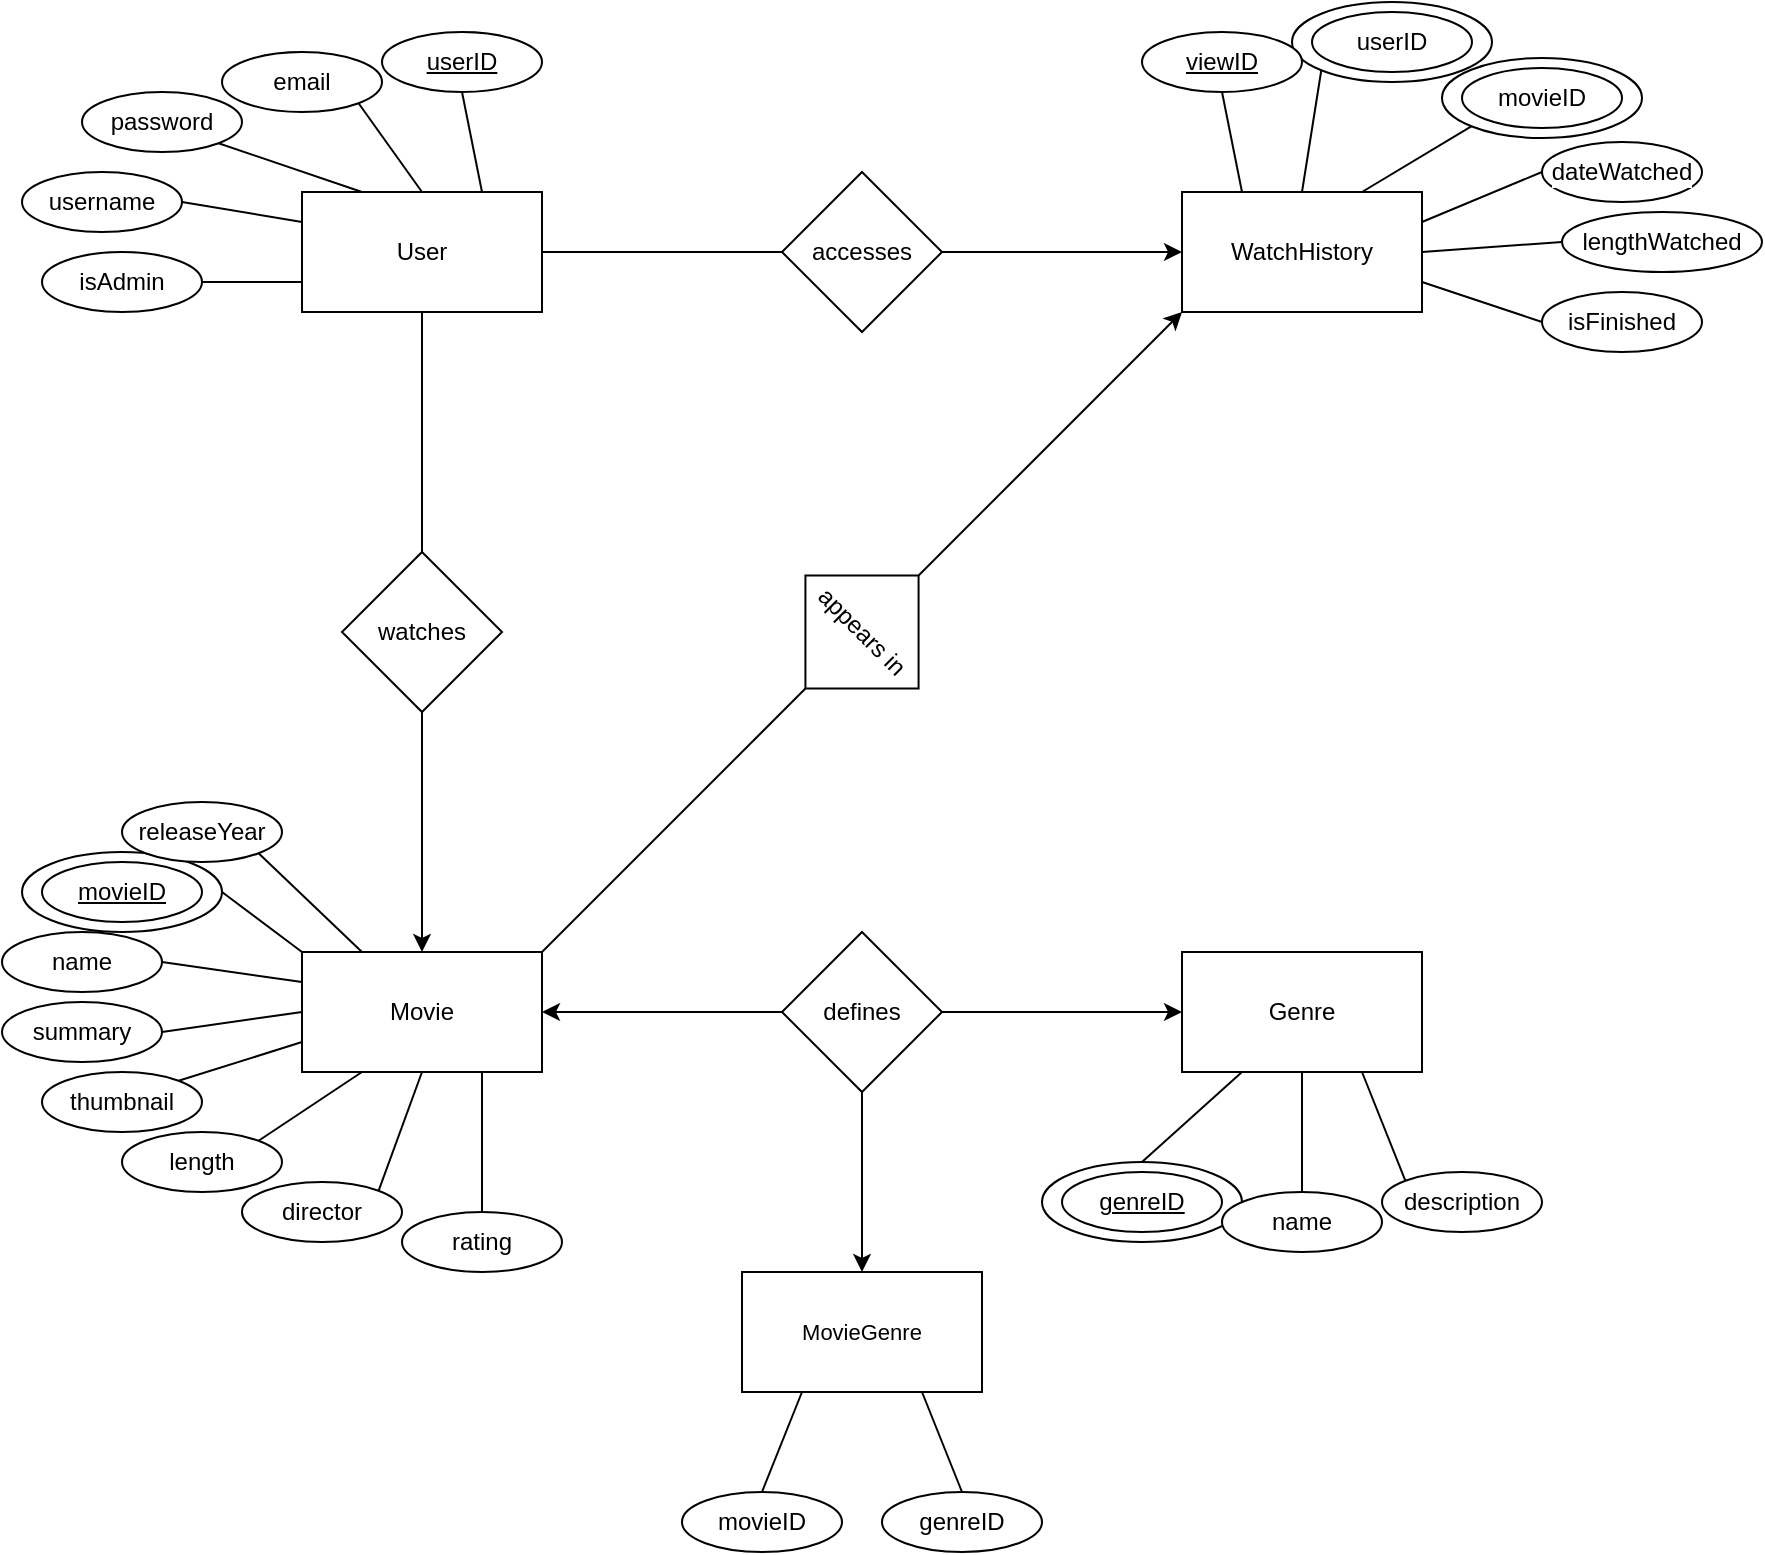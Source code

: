 <mxfile version="26.2.10">
  <diagram name="Page-1" id="SJn_idnGUMeTcrl6Irgf">
    <mxGraphModel dx="1228" dy="662" grid="1" gridSize="10" guides="1" tooltips="1" connect="1" arrows="1" fold="1" page="1" pageScale="1" pageWidth="850" pageHeight="1100" math="0" shadow="0">
      <root>
        <mxCell id="0" />
        <mxCell id="1" parent="0" />
        <mxCell id="cjGsYmpgyJE01i0ZJRMN-75" value="" style="ellipse;whiteSpace=wrap;html=1;strokeColor=default;align=center;verticalAlign=middle;fontFamily=Helvetica;fontSize=12;fontColor=default;fillColor=default;labelBackgroundColor=default;" vertex="1" parent="1">
          <mxGeometry x="810" y="113" width="100" height="40" as="geometry" />
        </mxCell>
        <mxCell id="cjGsYmpgyJE01i0ZJRMN-74" value="" style="ellipse;whiteSpace=wrap;html=1;strokeColor=default;align=center;verticalAlign=middle;fontFamily=Helvetica;fontSize=12;fontColor=default;fillColor=default;labelBackgroundColor=default;" vertex="1" parent="1">
          <mxGeometry x="735" y="85" width="100" height="40" as="geometry" />
        </mxCell>
        <mxCell id="cjGsYmpgyJE01i0ZJRMN-72" value="" style="ellipse;whiteSpace=wrap;html=1;strokeColor=default;align=center;verticalAlign=middle;fontFamily=Helvetica;fontSize=12;fontColor=default;fillColor=default;labelBackgroundColor=default;" vertex="1" parent="1">
          <mxGeometry x="610" y="665" width="100" height="40" as="geometry" />
        </mxCell>
        <mxCell id="cjGsYmpgyJE01i0ZJRMN-71" value="" style="ellipse;whiteSpace=wrap;html=1;strokeColor=default;align=center;verticalAlign=middle;fontFamily=Helvetica;fontSize=12;fontColor=default;fillColor=default;labelBackgroundColor=default;" vertex="1" parent="1">
          <mxGeometry x="100" y="510" width="100" height="40" as="geometry" />
        </mxCell>
        <mxCell id="cjGsYmpgyJE01i0ZJRMN-10" style="edgeStyle=orthogonalEdgeStyle;rounded=0;orthogonalLoop=1;jettySize=auto;html=1;exitX=0.5;exitY=1;exitDx=0;exitDy=0;entryX=0.5;entryY=0;entryDx=0;entryDy=0;endArrow=none;startFill=0;" edge="1" parent="1" source="cjGsYmpgyJE01i0ZJRMN-3" target="cjGsYmpgyJE01i0ZJRMN-7">
          <mxGeometry relative="1" as="geometry" />
        </mxCell>
        <mxCell id="cjGsYmpgyJE01i0ZJRMN-12" style="edgeStyle=orthogonalEdgeStyle;rounded=0;orthogonalLoop=1;jettySize=auto;html=1;exitX=1;exitY=0.5;exitDx=0;exitDy=0;entryX=0;entryY=0.5;entryDx=0;entryDy=0;endArrow=none;startFill=0;" edge="1" parent="1" source="cjGsYmpgyJE01i0ZJRMN-3" target="cjGsYmpgyJE01i0ZJRMN-8">
          <mxGeometry relative="1" as="geometry" />
        </mxCell>
        <mxCell id="cjGsYmpgyJE01i0ZJRMN-25" style="rounded=0;orthogonalLoop=1;jettySize=auto;html=1;exitX=0.75;exitY=0;exitDx=0;exitDy=0;entryX=0.5;entryY=1;entryDx=0;entryDy=0;endArrow=none;startFill=0;" edge="1" parent="1" source="cjGsYmpgyJE01i0ZJRMN-3" target="cjGsYmpgyJE01i0ZJRMN-20">
          <mxGeometry relative="1" as="geometry" />
        </mxCell>
        <mxCell id="cjGsYmpgyJE01i0ZJRMN-26" style="edgeStyle=none;shape=connector;rounded=0;orthogonalLoop=1;jettySize=auto;html=1;exitX=0.5;exitY=0;exitDx=0;exitDy=0;entryX=1;entryY=1;entryDx=0;entryDy=0;strokeColor=default;align=center;verticalAlign=middle;fontFamily=Helvetica;fontSize=11;fontColor=default;labelBackgroundColor=default;startFill=0;endArrow=none;" edge="1" parent="1" source="cjGsYmpgyJE01i0ZJRMN-3" target="cjGsYmpgyJE01i0ZJRMN-21">
          <mxGeometry relative="1" as="geometry" />
        </mxCell>
        <mxCell id="cjGsYmpgyJE01i0ZJRMN-27" style="edgeStyle=none;shape=connector;rounded=0;orthogonalLoop=1;jettySize=auto;html=1;exitX=0.25;exitY=0;exitDx=0;exitDy=0;entryX=1;entryY=1;entryDx=0;entryDy=0;strokeColor=default;align=center;verticalAlign=middle;fontFamily=Helvetica;fontSize=11;fontColor=default;labelBackgroundColor=default;startFill=0;endArrow=none;" edge="1" parent="1" source="cjGsYmpgyJE01i0ZJRMN-3" target="cjGsYmpgyJE01i0ZJRMN-22">
          <mxGeometry relative="1" as="geometry" />
        </mxCell>
        <mxCell id="cjGsYmpgyJE01i0ZJRMN-28" style="edgeStyle=none;shape=connector;rounded=0;orthogonalLoop=1;jettySize=auto;html=1;exitX=0;exitY=0.25;exitDx=0;exitDy=0;entryX=1;entryY=0.5;entryDx=0;entryDy=0;strokeColor=default;align=center;verticalAlign=middle;fontFamily=Helvetica;fontSize=11;fontColor=default;labelBackgroundColor=default;startFill=0;endArrow=none;" edge="1" parent="1" source="cjGsYmpgyJE01i0ZJRMN-3" target="cjGsYmpgyJE01i0ZJRMN-23">
          <mxGeometry relative="1" as="geometry" />
        </mxCell>
        <mxCell id="cjGsYmpgyJE01i0ZJRMN-29" style="edgeStyle=none;shape=connector;rounded=0;orthogonalLoop=1;jettySize=auto;html=1;exitX=0;exitY=0.75;exitDx=0;exitDy=0;entryX=1;entryY=0.5;entryDx=0;entryDy=0;strokeColor=default;align=center;verticalAlign=middle;fontFamily=Helvetica;fontSize=11;fontColor=default;labelBackgroundColor=default;startFill=0;endArrow=none;" edge="1" parent="1" source="cjGsYmpgyJE01i0ZJRMN-3" target="cjGsYmpgyJE01i0ZJRMN-24">
          <mxGeometry relative="1" as="geometry" />
        </mxCell>
        <mxCell id="cjGsYmpgyJE01i0ZJRMN-3" value="User" style="rounded=0;whiteSpace=wrap;html=1;" vertex="1" parent="1">
          <mxGeometry x="240" y="180" width="120" height="60" as="geometry" />
        </mxCell>
        <mxCell id="cjGsYmpgyJE01i0ZJRMN-18" style="rounded=0;orthogonalLoop=1;jettySize=auto;html=1;exitX=1;exitY=0;exitDx=0;exitDy=0;entryX=0.5;entryY=1;entryDx=0;entryDy=0;endArrow=none;startFill=0;" edge="1" parent="1" source="cjGsYmpgyJE01i0ZJRMN-4" target="cjGsYmpgyJE01i0ZJRMN-17">
          <mxGeometry relative="1" as="geometry" />
        </mxCell>
        <mxCell id="cjGsYmpgyJE01i0ZJRMN-38" style="edgeStyle=none;shape=connector;rounded=0;orthogonalLoop=1;jettySize=auto;html=1;exitX=0.25;exitY=0;exitDx=0;exitDy=0;entryX=1;entryY=1;entryDx=0;entryDy=0;strokeColor=default;align=center;verticalAlign=middle;fontFamily=Helvetica;fontSize=11;fontColor=default;labelBackgroundColor=default;startFill=0;endArrow=none;" edge="1" parent="1" source="cjGsYmpgyJE01i0ZJRMN-4" target="cjGsYmpgyJE01i0ZJRMN-34">
          <mxGeometry relative="1" as="geometry" />
        </mxCell>
        <mxCell id="cjGsYmpgyJE01i0ZJRMN-39" style="edgeStyle=none;shape=connector;rounded=0;orthogonalLoop=1;jettySize=auto;html=1;exitX=0;exitY=0;exitDx=0;exitDy=0;strokeColor=default;align=center;verticalAlign=middle;fontFamily=Helvetica;fontSize=11;fontColor=default;labelBackgroundColor=default;startFill=0;endArrow=none;" edge="1" parent="1" source="cjGsYmpgyJE01i0ZJRMN-4">
          <mxGeometry relative="1" as="geometry">
            <mxPoint x="200" y="530" as="targetPoint" />
          </mxGeometry>
        </mxCell>
        <mxCell id="cjGsYmpgyJE01i0ZJRMN-40" style="edgeStyle=none;shape=connector;rounded=0;orthogonalLoop=1;jettySize=auto;html=1;exitX=0;exitY=0.25;exitDx=0;exitDy=0;entryX=1;entryY=0.5;entryDx=0;entryDy=0;strokeColor=default;align=center;verticalAlign=middle;fontFamily=Helvetica;fontSize=11;fontColor=default;labelBackgroundColor=default;startFill=0;endArrow=none;" edge="1" parent="1" source="cjGsYmpgyJE01i0ZJRMN-4" target="cjGsYmpgyJE01i0ZJRMN-31">
          <mxGeometry relative="1" as="geometry" />
        </mxCell>
        <mxCell id="cjGsYmpgyJE01i0ZJRMN-41" style="edgeStyle=none;shape=connector;rounded=0;orthogonalLoop=1;jettySize=auto;html=1;exitX=0;exitY=0.5;exitDx=0;exitDy=0;entryX=1;entryY=0.5;entryDx=0;entryDy=0;strokeColor=default;align=center;verticalAlign=middle;fontFamily=Helvetica;fontSize=11;fontColor=default;labelBackgroundColor=default;startFill=0;endArrow=none;" edge="1" parent="1" source="cjGsYmpgyJE01i0ZJRMN-4" target="cjGsYmpgyJE01i0ZJRMN-32">
          <mxGeometry relative="1" as="geometry" />
        </mxCell>
        <mxCell id="cjGsYmpgyJE01i0ZJRMN-42" style="edgeStyle=none;shape=connector;rounded=0;orthogonalLoop=1;jettySize=auto;html=1;exitX=0;exitY=0.75;exitDx=0;exitDy=0;entryX=1;entryY=0;entryDx=0;entryDy=0;strokeColor=default;align=center;verticalAlign=middle;fontFamily=Helvetica;fontSize=11;fontColor=default;labelBackgroundColor=default;startFill=0;endArrow=none;" edge="1" parent="1" source="cjGsYmpgyJE01i0ZJRMN-4" target="cjGsYmpgyJE01i0ZJRMN-33">
          <mxGeometry relative="1" as="geometry" />
        </mxCell>
        <mxCell id="cjGsYmpgyJE01i0ZJRMN-44" style="edgeStyle=none;shape=connector;rounded=0;orthogonalLoop=1;jettySize=auto;html=1;exitX=0.25;exitY=1;exitDx=0;exitDy=0;entryX=1;entryY=0;entryDx=0;entryDy=0;strokeColor=default;align=center;verticalAlign=middle;fontFamily=Helvetica;fontSize=11;fontColor=default;labelBackgroundColor=default;startFill=0;endArrow=none;" edge="1" parent="1" source="cjGsYmpgyJE01i0ZJRMN-4" target="cjGsYmpgyJE01i0ZJRMN-35">
          <mxGeometry relative="1" as="geometry" />
        </mxCell>
        <mxCell id="cjGsYmpgyJE01i0ZJRMN-45" style="edgeStyle=none;shape=connector;rounded=0;orthogonalLoop=1;jettySize=auto;html=1;exitX=0.5;exitY=1;exitDx=0;exitDy=0;entryX=1;entryY=0;entryDx=0;entryDy=0;strokeColor=default;align=center;verticalAlign=middle;fontFamily=Helvetica;fontSize=11;fontColor=default;labelBackgroundColor=default;startFill=0;endArrow=none;" edge="1" parent="1" source="cjGsYmpgyJE01i0ZJRMN-4" target="cjGsYmpgyJE01i0ZJRMN-36">
          <mxGeometry relative="1" as="geometry" />
        </mxCell>
        <mxCell id="cjGsYmpgyJE01i0ZJRMN-46" style="edgeStyle=none;shape=connector;rounded=0;orthogonalLoop=1;jettySize=auto;html=1;exitX=0.75;exitY=1;exitDx=0;exitDy=0;entryX=0.5;entryY=0;entryDx=0;entryDy=0;strokeColor=default;align=center;verticalAlign=middle;fontFamily=Helvetica;fontSize=11;fontColor=default;labelBackgroundColor=default;startFill=0;endArrow=none;" edge="1" parent="1" source="cjGsYmpgyJE01i0ZJRMN-4" target="cjGsYmpgyJE01i0ZJRMN-37">
          <mxGeometry relative="1" as="geometry" />
        </mxCell>
        <mxCell id="cjGsYmpgyJE01i0ZJRMN-4" value="Movie" style="rounded=0;whiteSpace=wrap;html=1;" vertex="1" parent="1">
          <mxGeometry x="240" y="560" width="120" height="60" as="geometry" />
        </mxCell>
        <mxCell id="cjGsYmpgyJE01i0ZJRMN-54" style="edgeStyle=none;shape=connector;rounded=0;orthogonalLoop=1;jettySize=auto;html=1;exitX=0.25;exitY=0;exitDx=0;exitDy=0;entryX=0.5;entryY=1;entryDx=0;entryDy=0;strokeColor=default;align=center;verticalAlign=middle;fontFamily=Helvetica;fontSize=11;fontColor=default;labelBackgroundColor=default;startFill=0;endArrow=none;" edge="1" parent="1" source="cjGsYmpgyJE01i0ZJRMN-5" target="cjGsYmpgyJE01i0ZJRMN-47">
          <mxGeometry relative="1" as="geometry" />
        </mxCell>
        <mxCell id="cjGsYmpgyJE01i0ZJRMN-55" style="edgeStyle=none;shape=connector;rounded=0;orthogonalLoop=1;jettySize=auto;html=1;exitX=0.5;exitY=0;exitDx=0;exitDy=0;entryX=0;entryY=1;entryDx=0;entryDy=0;strokeColor=default;align=center;verticalAlign=middle;fontFamily=Helvetica;fontSize=11;fontColor=default;labelBackgroundColor=default;startFill=0;endArrow=none;" edge="1" parent="1" source="cjGsYmpgyJE01i0ZJRMN-5" target="cjGsYmpgyJE01i0ZJRMN-74">
          <mxGeometry relative="1" as="geometry" />
        </mxCell>
        <mxCell id="cjGsYmpgyJE01i0ZJRMN-56" style="edgeStyle=none;shape=connector;rounded=0;orthogonalLoop=1;jettySize=auto;html=1;exitX=0.75;exitY=0;exitDx=0;exitDy=0;entryX=0;entryY=1;entryDx=0;entryDy=0;strokeColor=default;align=center;verticalAlign=middle;fontFamily=Helvetica;fontSize=11;fontColor=default;labelBackgroundColor=default;startFill=0;endArrow=none;" edge="1" parent="1" source="cjGsYmpgyJE01i0ZJRMN-5" target="cjGsYmpgyJE01i0ZJRMN-75">
          <mxGeometry relative="1" as="geometry" />
        </mxCell>
        <mxCell id="cjGsYmpgyJE01i0ZJRMN-57" style="edgeStyle=none;shape=connector;rounded=0;orthogonalLoop=1;jettySize=auto;html=1;exitX=1;exitY=0.25;exitDx=0;exitDy=0;entryX=0;entryY=0.5;entryDx=0;entryDy=0;strokeColor=default;align=center;verticalAlign=middle;fontFamily=Helvetica;fontSize=11;fontColor=default;labelBackgroundColor=default;startFill=0;endArrow=none;" edge="1" parent="1" source="cjGsYmpgyJE01i0ZJRMN-5" target="cjGsYmpgyJE01i0ZJRMN-50">
          <mxGeometry relative="1" as="geometry" />
        </mxCell>
        <mxCell id="cjGsYmpgyJE01i0ZJRMN-58" style="edgeStyle=none;shape=connector;rounded=0;orthogonalLoop=1;jettySize=auto;html=1;exitX=1;exitY=0.5;exitDx=0;exitDy=0;entryX=0;entryY=0.5;entryDx=0;entryDy=0;strokeColor=default;align=center;verticalAlign=middle;fontFamily=Helvetica;fontSize=11;fontColor=default;labelBackgroundColor=default;startFill=0;endArrow=none;" edge="1" parent="1" source="cjGsYmpgyJE01i0ZJRMN-5" target="cjGsYmpgyJE01i0ZJRMN-51">
          <mxGeometry relative="1" as="geometry" />
        </mxCell>
        <mxCell id="cjGsYmpgyJE01i0ZJRMN-59" style="edgeStyle=none;shape=connector;rounded=0;orthogonalLoop=1;jettySize=auto;html=1;exitX=1;exitY=0.75;exitDx=0;exitDy=0;entryX=0;entryY=0.5;entryDx=0;entryDy=0;strokeColor=default;align=center;verticalAlign=middle;fontFamily=Helvetica;fontSize=11;fontColor=default;labelBackgroundColor=default;startFill=0;endArrow=none;" edge="1" parent="1" source="cjGsYmpgyJE01i0ZJRMN-5" target="cjGsYmpgyJE01i0ZJRMN-52">
          <mxGeometry relative="1" as="geometry" />
        </mxCell>
        <mxCell id="cjGsYmpgyJE01i0ZJRMN-5" value="WatchHistory" style="rounded=0;whiteSpace=wrap;html=1;" vertex="1" parent="1">
          <mxGeometry x="680" y="180" width="120" height="60" as="geometry" />
        </mxCell>
        <mxCell id="cjGsYmpgyJE01i0ZJRMN-65" style="edgeStyle=none;shape=connector;rounded=0;orthogonalLoop=1;jettySize=auto;html=1;exitX=0.5;exitY=1;exitDx=0;exitDy=0;entryX=0.5;entryY=0;entryDx=0;entryDy=0;strokeColor=default;align=center;verticalAlign=middle;fontFamily=Helvetica;fontSize=11;fontColor=default;labelBackgroundColor=default;startFill=0;endArrow=none;" edge="1" parent="1" source="cjGsYmpgyJE01i0ZJRMN-6" target="cjGsYmpgyJE01i0ZJRMN-61">
          <mxGeometry relative="1" as="geometry" />
        </mxCell>
        <mxCell id="cjGsYmpgyJE01i0ZJRMN-66" style="edgeStyle=none;shape=connector;rounded=0;orthogonalLoop=1;jettySize=auto;html=1;exitX=0.75;exitY=1;exitDx=0;exitDy=0;entryX=0;entryY=0;entryDx=0;entryDy=0;strokeColor=default;align=center;verticalAlign=middle;fontFamily=Helvetica;fontSize=11;fontColor=default;labelBackgroundColor=default;startFill=0;endArrow=none;" edge="1" parent="1" source="cjGsYmpgyJE01i0ZJRMN-6" target="cjGsYmpgyJE01i0ZJRMN-62">
          <mxGeometry relative="1" as="geometry" />
        </mxCell>
        <mxCell id="cjGsYmpgyJE01i0ZJRMN-6" value="Genre" style="rounded=0;whiteSpace=wrap;html=1;" vertex="1" parent="1">
          <mxGeometry x="680" y="560" width="120" height="60" as="geometry" />
        </mxCell>
        <mxCell id="cjGsYmpgyJE01i0ZJRMN-11" style="edgeStyle=orthogonalEdgeStyle;rounded=0;orthogonalLoop=1;jettySize=auto;html=1;exitX=0.5;exitY=1;exitDx=0;exitDy=0;entryX=0.5;entryY=0;entryDx=0;entryDy=0;" edge="1" parent="1" source="cjGsYmpgyJE01i0ZJRMN-7" target="cjGsYmpgyJE01i0ZJRMN-4">
          <mxGeometry relative="1" as="geometry" />
        </mxCell>
        <mxCell id="cjGsYmpgyJE01i0ZJRMN-7" value="watches" style="rhombus;whiteSpace=wrap;html=1;" vertex="1" parent="1">
          <mxGeometry x="260" y="360" width="80" height="80" as="geometry" />
        </mxCell>
        <mxCell id="cjGsYmpgyJE01i0ZJRMN-13" style="edgeStyle=orthogonalEdgeStyle;rounded=0;orthogonalLoop=1;jettySize=auto;html=1;exitX=1;exitY=0.5;exitDx=0;exitDy=0;entryX=0;entryY=0.5;entryDx=0;entryDy=0;" edge="1" parent="1" source="cjGsYmpgyJE01i0ZJRMN-8" target="cjGsYmpgyJE01i0ZJRMN-5">
          <mxGeometry relative="1" as="geometry" />
        </mxCell>
        <mxCell id="cjGsYmpgyJE01i0ZJRMN-8" value="accesses" style="rhombus;whiteSpace=wrap;html=1;" vertex="1" parent="1">
          <mxGeometry x="480" y="170" width="80" height="80" as="geometry" />
        </mxCell>
        <mxCell id="cjGsYmpgyJE01i0ZJRMN-15" style="edgeStyle=orthogonalEdgeStyle;rounded=0;orthogonalLoop=1;jettySize=auto;html=1;exitX=0;exitY=0.5;exitDx=0;exitDy=0;entryX=1;entryY=0.5;entryDx=0;entryDy=0;" edge="1" parent="1" source="cjGsYmpgyJE01i0ZJRMN-9" target="cjGsYmpgyJE01i0ZJRMN-4">
          <mxGeometry relative="1" as="geometry" />
        </mxCell>
        <mxCell id="cjGsYmpgyJE01i0ZJRMN-16" style="edgeStyle=orthogonalEdgeStyle;rounded=0;orthogonalLoop=1;jettySize=auto;html=1;exitX=1;exitY=0.5;exitDx=0;exitDy=0;entryX=0;entryY=0.5;entryDx=0;entryDy=0;" edge="1" parent="1" source="cjGsYmpgyJE01i0ZJRMN-9" target="cjGsYmpgyJE01i0ZJRMN-6">
          <mxGeometry relative="1" as="geometry" />
        </mxCell>
        <mxCell id="cjGsYmpgyJE01i0ZJRMN-68" style="edgeStyle=none;shape=connector;rounded=0;orthogonalLoop=1;jettySize=auto;html=1;exitX=0.5;exitY=1;exitDx=0;exitDy=0;entryX=0.5;entryY=0;entryDx=0;entryDy=0;strokeColor=default;align=center;verticalAlign=middle;fontFamily=Helvetica;fontSize=11;fontColor=default;labelBackgroundColor=default;startFill=0;endArrow=classic;endFill=1;" edge="1" parent="1" source="cjGsYmpgyJE01i0ZJRMN-9" target="cjGsYmpgyJE01i0ZJRMN-67">
          <mxGeometry relative="1" as="geometry" />
        </mxCell>
        <mxCell id="cjGsYmpgyJE01i0ZJRMN-9" value="defines" style="rhombus;whiteSpace=wrap;html=1;" vertex="1" parent="1">
          <mxGeometry x="480" y="550" width="80" height="80" as="geometry" />
        </mxCell>
        <mxCell id="cjGsYmpgyJE01i0ZJRMN-19" style="rounded=0;orthogonalLoop=1;jettySize=auto;html=1;exitX=0.5;exitY=0;exitDx=0;exitDy=0;entryX=0;entryY=1;entryDx=0;entryDy=0;" edge="1" parent="1" source="cjGsYmpgyJE01i0ZJRMN-17" target="cjGsYmpgyJE01i0ZJRMN-5">
          <mxGeometry relative="1" as="geometry" />
        </mxCell>
        <mxCell id="cjGsYmpgyJE01i0ZJRMN-17" value="appears in" style="rhombus;whiteSpace=wrap;html=1;rotation=45;" vertex="1" parent="1">
          <mxGeometry x="480" y="360" width="80" height="80" as="geometry" />
        </mxCell>
        <mxCell id="cjGsYmpgyJE01i0ZJRMN-20" value="&lt;u&gt;userID&lt;/u&gt;" style="ellipse;whiteSpace=wrap;html=1;strokeColor=default;align=center;verticalAlign=middle;fontFamily=Helvetica;fontSize=12;fontColor=default;fillColor=default;" vertex="1" parent="1">
          <mxGeometry x="280" y="100" width="80" height="30" as="geometry" />
        </mxCell>
        <mxCell id="cjGsYmpgyJE01i0ZJRMN-21" value="email" style="ellipse;whiteSpace=wrap;html=1;strokeColor=default;align=center;verticalAlign=middle;fontFamily=Helvetica;fontSize=12;fontColor=default;fillColor=default;" vertex="1" parent="1">
          <mxGeometry x="200" y="110" width="80" height="30" as="geometry" />
        </mxCell>
        <mxCell id="cjGsYmpgyJE01i0ZJRMN-22" value="password" style="ellipse;whiteSpace=wrap;html=1;strokeColor=default;align=center;verticalAlign=middle;fontFamily=Helvetica;fontSize=12;fontColor=default;fillColor=default;" vertex="1" parent="1">
          <mxGeometry x="130" y="130" width="80" height="30" as="geometry" />
        </mxCell>
        <mxCell id="cjGsYmpgyJE01i0ZJRMN-23" value="username" style="ellipse;whiteSpace=wrap;html=1;strokeColor=default;align=center;verticalAlign=middle;fontFamily=Helvetica;fontSize=12;fontColor=default;fillColor=default;" vertex="1" parent="1">
          <mxGeometry x="100" y="170" width="80" height="30" as="geometry" />
        </mxCell>
        <mxCell id="cjGsYmpgyJE01i0ZJRMN-24" value="isAdmin" style="ellipse;whiteSpace=wrap;html=1;strokeColor=default;align=center;verticalAlign=middle;fontFamily=Helvetica;fontSize=12;fontColor=default;fillColor=default;" vertex="1" parent="1">
          <mxGeometry x="110" y="210" width="80" height="30" as="geometry" />
        </mxCell>
        <mxCell id="cjGsYmpgyJE01i0ZJRMN-30" value="&lt;u&gt;movieID&lt;/u&gt;" style="ellipse;whiteSpace=wrap;html=1;strokeColor=default;align=center;verticalAlign=middle;fontFamily=Helvetica;fontSize=12;fontColor=default;fillColor=default;labelBackgroundColor=default;" vertex="1" parent="1">
          <mxGeometry x="110" y="515" width="80" height="30" as="geometry" />
        </mxCell>
        <mxCell id="cjGsYmpgyJE01i0ZJRMN-31" value="name" style="ellipse;whiteSpace=wrap;html=1;strokeColor=default;align=center;verticalAlign=middle;fontFamily=Helvetica;fontSize=12;fontColor=default;fillColor=default;labelBackgroundColor=default;" vertex="1" parent="1">
          <mxGeometry x="90" y="550" width="80" height="30" as="geometry" />
        </mxCell>
        <mxCell id="cjGsYmpgyJE01i0ZJRMN-32" value="summary" style="ellipse;whiteSpace=wrap;html=1;strokeColor=default;align=center;verticalAlign=middle;fontFamily=Helvetica;fontSize=12;fontColor=default;fillColor=default;labelBackgroundColor=default;" vertex="1" parent="1">
          <mxGeometry x="90" y="585" width="80" height="30" as="geometry" />
        </mxCell>
        <mxCell id="cjGsYmpgyJE01i0ZJRMN-33" value="thumbnail" style="ellipse;whiteSpace=wrap;html=1;strokeColor=default;align=center;verticalAlign=middle;fontFamily=Helvetica;fontSize=12;fontColor=default;fillColor=default;labelBackgroundColor=default;" vertex="1" parent="1">
          <mxGeometry x="110" y="620" width="80" height="30" as="geometry" />
        </mxCell>
        <mxCell id="cjGsYmpgyJE01i0ZJRMN-34" value="releaseYear" style="ellipse;whiteSpace=wrap;html=1;strokeColor=default;align=center;verticalAlign=middle;fontFamily=Helvetica;fontSize=12;fontColor=default;fillColor=default;labelBackgroundColor=default;" vertex="1" parent="1">
          <mxGeometry x="150" y="485" width="80" height="30" as="geometry" />
        </mxCell>
        <mxCell id="cjGsYmpgyJE01i0ZJRMN-35" value="length" style="ellipse;whiteSpace=wrap;html=1;strokeColor=default;align=center;verticalAlign=middle;fontFamily=Helvetica;fontSize=12;fontColor=default;fillColor=default;labelBackgroundColor=default;" vertex="1" parent="1">
          <mxGeometry x="150" y="650" width="80" height="30" as="geometry" />
        </mxCell>
        <mxCell id="cjGsYmpgyJE01i0ZJRMN-36" value="director" style="ellipse;whiteSpace=wrap;html=1;strokeColor=default;align=center;verticalAlign=middle;fontFamily=Helvetica;fontSize=12;fontColor=default;fillColor=default;labelBackgroundColor=default;" vertex="1" parent="1">
          <mxGeometry x="210" y="675" width="80" height="30" as="geometry" />
        </mxCell>
        <mxCell id="cjGsYmpgyJE01i0ZJRMN-37" value="rating" style="ellipse;whiteSpace=wrap;html=1;strokeColor=default;align=center;verticalAlign=middle;fontFamily=Helvetica;fontSize=12;fontColor=default;fillColor=default;labelBackgroundColor=default;" vertex="1" parent="1">
          <mxGeometry x="290" y="690" width="80" height="30" as="geometry" />
        </mxCell>
        <mxCell id="cjGsYmpgyJE01i0ZJRMN-47" value="&lt;u&gt;viewID&lt;/u&gt;" style="ellipse;whiteSpace=wrap;html=1;strokeColor=default;align=center;verticalAlign=middle;fontFamily=Helvetica;fontSize=12;fontColor=default;fillColor=default;labelBackgroundColor=default;" vertex="1" parent="1">
          <mxGeometry x="660" y="100" width="80" height="30" as="geometry" />
        </mxCell>
        <mxCell id="cjGsYmpgyJE01i0ZJRMN-48" value="userID" style="ellipse;whiteSpace=wrap;html=1;strokeColor=default;align=center;verticalAlign=middle;fontFamily=Helvetica;fontSize=12;fontColor=default;fillColor=default;labelBackgroundColor=default;" vertex="1" parent="1">
          <mxGeometry x="745" y="90" width="80" height="30" as="geometry" />
        </mxCell>
        <mxCell id="cjGsYmpgyJE01i0ZJRMN-49" value="movieID" style="ellipse;whiteSpace=wrap;html=1;strokeColor=default;align=center;verticalAlign=middle;fontFamily=Helvetica;fontSize=12;fontColor=default;fillColor=default;labelBackgroundColor=default;" vertex="1" parent="1">
          <mxGeometry x="820" y="118" width="80" height="30" as="geometry" />
        </mxCell>
        <mxCell id="cjGsYmpgyJE01i0ZJRMN-50" value="dateWatched" style="ellipse;whiteSpace=wrap;html=1;strokeColor=default;align=center;verticalAlign=middle;fontFamily=Helvetica;fontSize=12;fontColor=default;fillColor=default;labelBackgroundColor=default;" vertex="1" parent="1">
          <mxGeometry x="860" y="155" width="80" height="30" as="geometry" />
        </mxCell>
        <mxCell id="cjGsYmpgyJE01i0ZJRMN-51" value="lengthWatched" style="ellipse;whiteSpace=wrap;html=1;strokeColor=default;align=center;verticalAlign=middle;fontFamily=Helvetica;fontSize=12;fontColor=default;fillColor=default;labelBackgroundColor=default;" vertex="1" parent="1">
          <mxGeometry x="870" y="190" width="100" height="30" as="geometry" />
        </mxCell>
        <mxCell id="cjGsYmpgyJE01i0ZJRMN-52" value="isFinished" style="ellipse;whiteSpace=wrap;html=1;strokeColor=default;align=center;verticalAlign=middle;fontFamily=Helvetica;fontSize=12;fontColor=default;fillColor=default;labelBackgroundColor=default;" vertex="1" parent="1">
          <mxGeometry x="860" y="230" width="80" height="30" as="geometry" />
        </mxCell>
        <mxCell id="cjGsYmpgyJE01i0ZJRMN-60" value="&lt;u&gt;genreID&lt;/u&gt;" style="ellipse;whiteSpace=wrap;html=1;strokeColor=default;align=center;verticalAlign=middle;fontFamily=Helvetica;fontSize=12;fontColor=default;fillColor=default;labelBackgroundColor=default;" vertex="1" parent="1">
          <mxGeometry x="620" y="670" width="80" height="30" as="geometry" />
        </mxCell>
        <mxCell id="cjGsYmpgyJE01i0ZJRMN-61" value="name" style="ellipse;whiteSpace=wrap;html=1;strokeColor=default;align=center;verticalAlign=middle;fontFamily=Helvetica;fontSize=12;fontColor=default;fillColor=default;labelBackgroundColor=default;" vertex="1" parent="1">
          <mxGeometry x="700" y="680" width="80" height="30" as="geometry" />
        </mxCell>
        <mxCell id="cjGsYmpgyJE01i0ZJRMN-62" value="description" style="ellipse;whiteSpace=wrap;html=1;strokeColor=default;align=center;verticalAlign=middle;fontFamily=Helvetica;fontSize=12;fontColor=default;fillColor=default;labelBackgroundColor=default;" vertex="1" parent="1">
          <mxGeometry x="780" y="670" width="80" height="30" as="geometry" />
        </mxCell>
        <mxCell id="cjGsYmpgyJE01i0ZJRMN-76" style="edgeStyle=none;shape=connector;rounded=0;orthogonalLoop=1;jettySize=auto;html=1;exitX=0.25;exitY=1;exitDx=0;exitDy=0;entryX=0.5;entryY=0;entryDx=0;entryDy=0;strokeColor=default;align=center;verticalAlign=middle;fontFamily=Helvetica;fontSize=11;fontColor=default;labelBackgroundColor=default;startFill=0;endArrow=none;" edge="1" parent="1" source="cjGsYmpgyJE01i0ZJRMN-67" target="cjGsYmpgyJE01i0ZJRMN-69">
          <mxGeometry relative="1" as="geometry" />
        </mxCell>
        <mxCell id="cjGsYmpgyJE01i0ZJRMN-77" style="edgeStyle=none;shape=connector;rounded=0;orthogonalLoop=1;jettySize=auto;html=1;exitX=0.75;exitY=1;exitDx=0;exitDy=0;entryX=0.5;entryY=0;entryDx=0;entryDy=0;strokeColor=default;align=center;verticalAlign=middle;fontFamily=Helvetica;fontSize=11;fontColor=default;labelBackgroundColor=default;startFill=0;endArrow=none;" edge="1" parent="1" source="cjGsYmpgyJE01i0ZJRMN-67" target="cjGsYmpgyJE01i0ZJRMN-70">
          <mxGeometry relative="1" as="geometry" />
        </mxCell>
        <mxCell id="cjGsYmpgyJE01i0ZJRMN-67" value="MovieGenre" style="rounded=0;whiteSpace=wrap;html=1;fontFamily=Helvetica;fontSize=11;fontColor=default;labelBackgroundColor=default;" vertex="1" parent="1">
          <mxGeometry x="460" y="720" width="120" height="60" as="geometry" />
        </mxCell>
        <mxCell id="cjGsYmpgyJE01i0ZJRMN-69" value="movieID" style="ellipse;whiteSpace=wrap;html=1;strokeColor=default;align=center;verticalAlign=middle;fontFamily=Helvetica;fontSize=12;fontColor=default;fillColor=default;labelBackgroundColor=default;" vertex="1" parent="1">
          <mxGeometry x="430" y="830" width="80" height="30" as="geometry" />
        </mxCell>
        <mxCell id="cjGsYmpgyJE01i0ZJRMN-70" value="genreID" style="ellipse;whiteSpace=wrap;html=1;strokeColor=default;align=center;verticalAlign=middle;fontFamily=Helvetica;fontSize=12;fontColor=default;fillColor=default;labelBackgroundColor=default;" vertex="1" parent="1">
          <mxGeometry x="530" y="830" width="80" height="30" as="geometry" />
        </mxCell>
        <mxCell id="cjGsYmpgyJE01i0ZJRMN-73" value="" style="edgeStyle=none;shape=connector;rounded=0;orthogonalLoop=1;jettySize=auto;html=1;exitX=0.25;exitY=1;exitDx=0;exitDy=0;entryX=0.5;entryY=0;entryDx=0;entryDy=0;strokeColor=default;align=center;verticalAlign=middle;fontFamily=Helvetica;fontSize=11;fontColor=default;labelBackgroundColor=default;startFill=0;endArrow=none;" edge="1" parent="1" source="cjGsYmpgyJE01i0ZJRMN-6" target="cjGsYmpgyJE01i0ZJRMN-72">
          <mxGeometry relative="1" as="geometry">
            <mxPoint x="710" y="620" as="sourcePoint" />
            <mxPoint x="689" y="675" as="targetPoint" />
          </mxGeometry>
        </mxCell>
      </root>
    </mxGraphModel>
  </diagram>
</mxfile>
